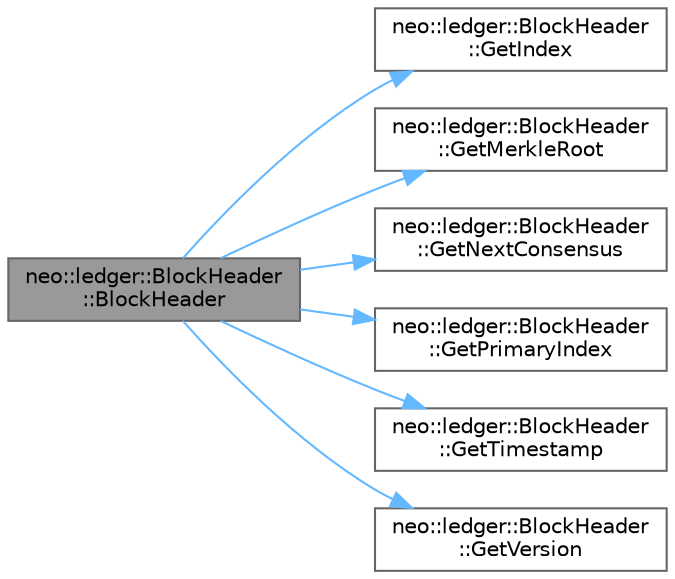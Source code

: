digraph "neo::ledger::BlockHeader::BlockHeader"
{
 // LATEX_PDF_SIZE
  bgcolor="transparent";
  edge [fontname=Helvetica,fontsize=10,labelfontname=Helvetica,labelfontsize=10];
  node [fontname=Helvetica,fontsize=10,shape=box,height=0.2,width=0.4];
  rankdir="LR";
  Node1 [id="Node000001",label="neo::ledger::BlockHeader\l::BlockHeader",height=0.2,width=0.4,color="gray40", fillcolor="grey60", style="filled", fontcolor="black",tooltip="Constructs a BlockHeader from a Block."];
  Node1 -> Node2 [id="edge1_Node000001_Node000002",color="steelblue1",style="solid",tooltip=" "];
  Node2 [id="Node000002",label="neo::ledger::BlockHeader\l::GetIndex",height=0.2,width=0.4,color="grey40", fillcolor="white", style="filled",URL="$classneo_1_1ledger_1_1_block_header.html#adcacb78fda17baa0e2fabbac4182957b",tooltip="Gets the index of the block header."];
  Node1 -> Node3 [id="edge2_Node000001_Node000003",color="steelblue1",style="solid",tooltip=" "];
  Node3 [id="Node000003",label="neo::ledger::BlockHeader\l::GetMerkleRoot",height=0.2,width=0.4,color="grey40", fillcolor="white", style="filled",URL="$classneo_1_1ledger_1_1_block_header.html#a7d4deb819d7e1ed94ca3de24eb30a6d2",tooltip="Gets the merkle root of the transactions."];
  Node1 -> Node4 [id="edge3_Node000001_Node000004",color="steelblue1",style="solid",tooltip=" "];
  Node4 [id="Node000004",label="neo::ledger::BlockHeader\l::GetNextConsensus",height=0.2,width=0.4,color="grey40", fillcolor="white", style="filled",URL="$classneo_1_1ledger_1_1_block_header.html#ac8cb43366b71971baa4cf7e711ed7f0c",tooltip="Gets the next consensus address."];
  Node1 -> Node5 [id="edge4_Node000001_Node000005",color="steelblue1",style="solid",tooltip=" "];
  Node5 [id="Node000005",label="neo::ledger::BlockHeader\l::GetPrimaryIndex",height=0.2,width=0.4,color="grey40", fillcolor="white", style="filled",URL="$classneo_1_1ledger_1_1_block_header.html#a45a74c111a96e6b2849d9aa0caac2945",tooltip="Gets the primary index of the consensus node."];
  Node1 -> Node6 [id="edge5_Node000001_Node000006",color="steelblue1",style="solid",tooltip=" "];
  Node6 [id="Node000006",label="neo::ledger::BlockHeader\l::GetTimestamp",height=0.2,width=0.4,color="grey40", fillcolor="white", style="filled",URL="$classneo_1_1ledger_1_1_block_header.html#ab1d5526507aa46a2bb962acbf7a0024a",tooltip="Gets the timestamp of the block header."];
  Node1 -> Node7 [id="edge6_Node000001_Node000007",color="steelblue1",style="solid",tooltip=" "];
  Node7 [id="Node000007",label="neo::ledger::BlockHeader\l::GetVersion",height=0.2,width=0.4,color="grey40", fillcolor="white", style="filled",URL="$classneo_1_1ledger_1_1_block_header.html#a2c149d8da0ed43742c220a5fda03f2a3",tooltip="Gets the version of the block header."];
}
